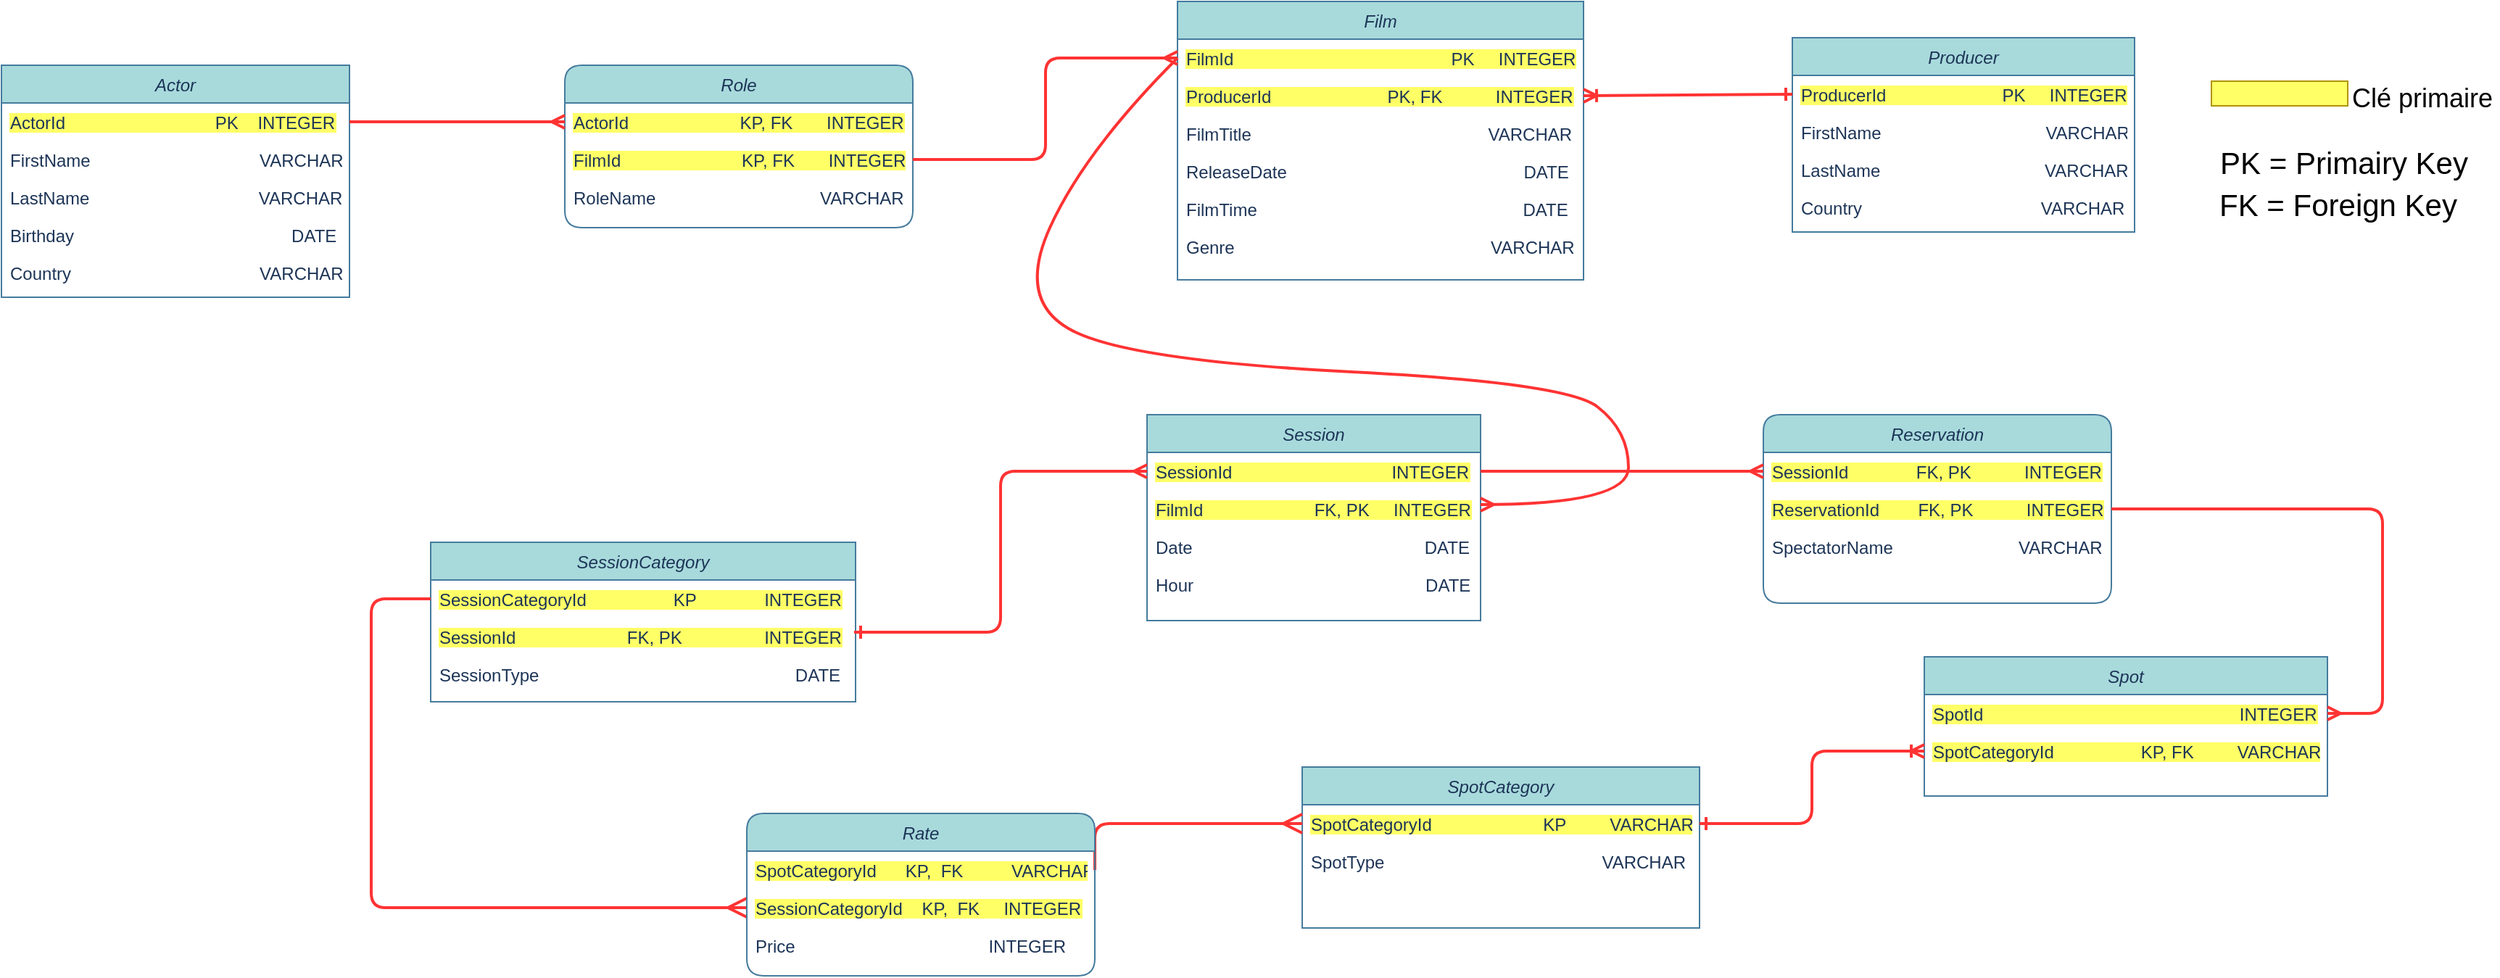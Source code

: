<mxfile>
    <diagram id="C5RBs43oDa-KdzZeNtuy" name="Page-1">
        <mxGraphModel dx="3320" dy="638" grid="0" gridSize="10" guides="1" tooltips="1" connect="1" arrows="1" fold="1" page="0" pageScale="1" pageWidth="827" pageHeight="1169" background="#ffffff" math="0" shadow="0">
            <root>
                <mxCell id="WIyWlLk6GJQsqaUBKTNV-0"/>
                <mxCell id="WIyWlLk6GJQsqaUBKTNV-1" parent="WIyWlLk6GJQsqaUBKTNV-0"/>
                <mxCell id="zkfFHV4jXpPFQw0GAbJ--0" value="Actor" style="swimlane;fontStyle=2;align=center;verticalAlign=top;childLayout=stackLayout;horizontal=1;startSize=26;horizontalStack=0;resizeParent=1;resizeLast=0;collapsible=1;marginBottom=0;rounded=0;shadow=0;strokeWidth=1;fillColor=#A8DADC;strokeColor=#457B9D;fontColor=#1D3557;" parent="WIyWlLk6GJQsqaUBKTNV-1" vertex="1">
                    <mxGeometry x="-812" y="86" width="240" height="160" as="geometry">
                        <mxRectangle x="230" y="140" width="160" height="26" as="alternateBounds"/>
                    </mxGeometry>
                </mxCell>
                <mxCell id="zkfFHV4jXpPFQw0GAbJ--1" value="ActorId                               PK    INTEGER" style="text;align=left;verticalAlign=top;spacingLeft=4;spacingRight=4;overflow=hidden;rotatable=0;points=[[0,0.5],[1,0.5]];portConstraint=eastwest;fontColor=#1D3557;labelBackgroundColor=#FFFF66;" parent="zkfFHV4jXpPFQw0GAbJ--0" vertex="1">
                    <mxGeometry y="26" width="240" height="26" as="geometry"/>
                </mxCell>
                <mxCell id="zkfFHV4jXpPFQw0GAbJ--2" value="FirstName                                   VARCHAR        " style="text;align=left;verticalAlign=top;spacingLeft=4;spacingRight=4;overflow=hidden;rotatable=0;points=[[0,0.5],[1,0.5]];portConstraint=eastwest;rounded=0;shadow=0;html=0;fontColor=#1D3557;" parent="zkfFHV4jXpPFQw0GAbJ--0" vertex="1">
                    <mxGeometry y="52" width="240" height="26" as="geometry"/>
                </mxCell>
                <mxCell id="zkfFHV4jXpPFQw0GAbJ--3" value="LastName                                   VARCHAR&#10;    " style="text;align=left;verticalAlign=top;spacingLeft=4;spacingRight=4;overflow=hidden;rotatable=0;points=[[0,0.5],[1,0.5]];portConstraint=eastwest;rounded=0;shadow=0;html=0;fontColor=#1D3557;" parent="zkfFHV4jXpPFQw0GAbJ--0" vertex="1">
                    <mxGeometry y="78" width="240" height="26" as="geometry"/>
                </mxCell>
                <mxCell id="33" value="Birthday                                             DATE&#10;    " style="text;align=left;verticalAlign=top;spacingLeft=4;spacingRight=4;overflow=hidden;rotatable=0;points=[[0,0.5],[1,0.5]];portConstraint=eastwest;rounded=0;shadow=0;html=0;fontColor=#1D3557;" parent="zkfFHV4jXpPFQw0GAbJ--0" vertex="1">
                    <mxGeometry y="104" width="240" height="26" as="geometry"/>
                </mxCell>
                <mxCell id="34" value="Country                                       VARCHAR&#10;    " style="text;align=left;verticalAlign=top;spacingLeft=4;spacingRight=4;overflow=hidden;rotatable=0;points=[[0,0.5],[1,0.5]];portConstraint=eastwest;rounded=0;shadow=0;html=0;fontColor=#1D3557;" parent="zkfFHV4jXpPFQw0GAbJ--0" vertex="1">
                    <mxGeometry y="130" width="240" height="26" as="geometry"/>
                </mxCell>
                <mxCell id="m7i6g0grJaD8s1bZtLf1-5" value="Film" style="swimlane;fontStyle=2;align=center;verticalAlign=top;childLayout=stackLayout;horizontal=1;startSize=26;horizontalStack=0;resizeParent=1;resizeLast=0;collapsible=1;marginBottom=0;rounded=0;shadow=0;strokeWidth=1;fillColor=#A8DADC;strokeColor=#457B9D;fontColor=#1D3557;" parent="WIyWlLk6GJQsqaUBKTNV-1" vertex="1">
                    <mxGeometry x="-1" y="42" width="280" height="192" as="geometry">
                        <mxRectangle x="230" y="140" width="160" height="26" as="alternateBounds"/>
                    </mxGeometry>
                </mxCell>
                <mxCell id="m7i6g0grJaD8s1bZtLf1-6" value="FilmId                                             PK     INTEGER" style="text;align=left;verticalAlign=top;spacingLeft=4;spacingRight=4;overflow=hidden;rotatable=0;points=[[0,0.5],[1,0.5]];portConstraint=eastwest;fontColor=#1D3557;labelBackgroundColor=#FFFF66;" parent="m7i6g0grJaD8s1bZtLf1-5" vertex="1">
                    <mxGeometry y="26" width="280" height="26" as="geometry"/>
                </mxCell>
                <mxCell id="84" value="ProducerId                        PK, FK           INTEGER" style="text;align=left;verticalAlign=top;spacingLeft=4;spacingRight=4;overflow=hidden;rotatable=0;points=[[0,0.5],[1,0.5]];portConstraint=eastwest;fontColor=#1D3557;labelBackgroundColor=#FFFF66;" parent="m7i6g0grJaD8s1bZtLf1-5" vertex="1">
                    <mxGeometry y="52" width="280" height="26" as="geometry"/>
                </mxCell>
                <mxCell id="m7i6g0grJaD8s1bZtLf1-7" value="FilmTitle                                                 VARCHAR        " style="text;align=left;verticalAlign=top;spacingLeft=4;spacingRight=4;overflow=hidden;rotatable=0;points=[[0,0.5],[1,0.5]];portConstraint=eastwest;rounded=0;shadow=0;html=0;fontColor=#1D3557;" parent="m7i6g0grJaD8s1bZtLf1-5" vertex="1">
                    <mxGeometry y="78" width="280" height="26" as="geometry"/>
                </mxCell>
                <mxCell id="m7i6g0grJaD8s1bZtLf1-8" value="ReleaseDate                                                 DATE&#10;    " style="text;align=left;verticalAlign=top;spacingLeft=4;spacingRight=4;overflow=hidden;rotatable=0;points=[[0,0.5],[1,0.5]];portConstraint=eastwest;rounded=0;shadow=0;html=0;fontColor=#1D3557;" parent="m7i6g0grJaD8s1bZtLf1-5" vertex="1">
                    <mxGeometry y="104" width="280" height="26" as="geometry"/>
                </mxCell>
                <mxCell id="27" value="FilmTime                                                       DATE&#10;    " style="text;align=left;verticalAlign=top;spacingLeft=4;spacingRight=4;overflow=hidden;rotatable=0;points=[[0,0.5],[1,0.5]];portConstraint=eastwest;rounded=0;shadow=0;html=0;fontColor=#1D3557;" parent="m7i6g0grJaD8s1bZtLf1-5" vertex="1">
                    <mxGeometry y="130" width="280" height="26" as="geometry"/>
                </mxCell>
                <mxCell id="102" value="Genre                                                     VARCHAR&#10;    " style="text;align=left;verticalAlign=top;spacingLeft=4;spacingRight=4;overflow=hidden;rotatable=0;points=[[0,0.5],[1,0.5]];portConstraint=eastwest;rounded=0;shadow=0;html=0;fontColor=#1D3557;" parent="m7i6g0grJaD8s1bZtLf1-5" vertex="1">
                    <mxGeometry y="156" width="280" height="31" as="geometry"/>
                </mxCell>
                <mxCell id="m7i6g0grJaD8s1bZtLf1-12" value="Producer" style="swimlane;fontStyle=2;align=center;verticalAlign=top;childLayout=stackLayout;horizontal=1;startSize=26;horizontalStack=0;resizeParent=1;resizeLast=0;collapsible=1;marginBottom=0;rounded=0;shadow=0;strokeWidth=1;fillColor=#A8DADC;strokeColor=#457B9D;fontColor=#1D3557;" parent="WIyWlLk6GJQsqaUBKTNV-1" vertex="1">
                    <mxGeometry x="423" y="67" width="236" height="134" as="geometry">
                        <mxRectangle x="230" y="140" width="160" height="26" as="alternateBounds"/>
                    </mxGeometry>
                </mxCell>
                <mxCell id="m7i6g0grJaD8s1bZtLf1-13" value="ProducerId                        PK     INTEGER" style="text;align=left;verticalAlign=top;spacingLeft=4;spacingRight=4;overflow=hidden;rotatable=0;points=[[0,0.5],[1,0.5]];portConstraint=eastwest;fontColor=#1D3557;labelBackgroundColor=#FFFF66;" parent="m7i6g0grJaD8s1bZtLf1-12" vertex="1">
                    <mxGeometry y="26" width="236" height="26" as="geometry"/>
                </mxCell>
                <mxCell id="m7i6g0grJaD8s1bZtLf1-14" value="FirstName                                  VARCHAR" style="text;align=left;verticalAlign=top;spacingLeft=4;spacingRight=4;overflow=hidden;rotatable=0;points=[[0,0.5],[1,0.5]];portConstraint=eastwest;rounded=0;shadow=0;html=0;fontColor=#1D3557;" parent="m7i6g0grJaD8s1bZtLf1-12" vertex="1">
                    <mxGeometry y="52" width="236" height="26" as="geometry"/>
                </mxCell>
                <mxCell id="m7i6g0grJaD8s1bZtLf1-15" value="LastName                                  VARCHAR&#10;    " style="text;align=left;verticalAlign=top;spacingLeft=4;spacingRight=4;overflow=hidden;rotatable=0;points=[[0,0.5],[1,0.5]];portConstraint=eastwest;rounded=0;shadow=0;html=0;fontColor=#1D3557;" parent="m7i6g0grJaD8s1bZtLf1-12" vertex="1">
                    <mxGeometry y="78" width="236" height="26" as="geometry"/>
                </mxCell>
                <mxCell id="31" value="Country                                     VARCHAR&#10;    " style="text;align=left;verticalAlign=top;spacingLeft=4;spacingRight=4;overflow=hidden;rotatable=0;points=[[0,0.5],[1,0.5]];portConstraint=eastwest;rounded=0;shadow=0;html=0;fontColor=#1D3557;" parent="m7i6g0grJaD8s1bZtLf1-12" vertex="1">
                    <mxGeometry y="104" width="236" height="26" as="geometry"/>
                </mxCell>
                <mxCell id="m7i6g0grJaD8s1bZtLf1-20" value="" style="endArrow=ERoneToMany;endFill=0;shadow=0;strokeWidth=2;rounded=0;edgeStyle=elbowEdgeStyle;elbow=vertical;exitX=0;exitY=0.5;exitDx=0;exitDy=0;fontColor=#1D3557;labelBackgroundColor=#F1FAEE;entryX=1;entryY=0.5;entryDx=0;entryDy=0;strokeColor=#FF3333;startArrow=ERone;startFill=0;" parent="WIyWlLk6GJQsqaUBKTNV-1" source="m7i6g0grJaD8s1bZtLf1-13" target="84" edge="1">
                    <mxGeometry width="160" relative="1" as="geometry">
                        <mxPoint x="390" y="110" as="sourcePoint"/>
                        <mxPoint x="298" y="103" as="targetPoint"/>
                        <Array as="points">
                            <mxPoint x="364" y="107"/>
                            <mxPoint x="280" y="114.5"/>
                        </Array>
                    </mxGeometry>
                </mxCell>
                <mxCell id="m7i6g0grJaD8s1bZtLf1-30" value="" style="edgeStyle=orthogonalEdgeStyle;rounded=0;orthogonalLoop=1;jettySize=auto;html=1;exitX=0.5;exitY=0;exitDx=0;exitDy=0;entryX=0.5;entryY=0;entryDx=0;entryDy=0;strokeColor=#457B9D;fontColor=#1D3557;labelBackgroundColor=#F1FAEE;" parent="WIyWlLk6GJQsqaUBKTNV-1" source="m7i6g0grJaD8s1bZtLf1-23" target="m7i6g0grJaD8s1bZtLf1-23" edge="1">
                    <mxGeometry relative="1" as="geometry"/>
                </mxCell>
                <mxCell id="m7i6g0grJaD8s1bZtLf1-23" value="Session" style="swimlane;fontStyle=2;align=center;verticalAlign=top;childLayout=stackLayout;horizontal=1;startSize=26;horizontalStack=0;resizeParent=1;resizeLast=0;collapsible=1;marginBottom=0;rounded=0;shadow=0;strokeWidth=1;fillColor=#A8DADC;strokeColor=#457B9D;fontColor=#1D3557;" parent="WIyWlLk6GJQsqaUBKTNV-1" vertex="1">
                    <mxGeometry x="-22" y="327" width="230" height="142" as="geometry">
                        <mxRectangle x="230" y="140" width="160" height="26" as="alternateBounds"/>
                    </mxGeometry>
                </mxCell>
                <mxCell id="m7i6g0grJaD8s1bZtLf1-24" value="SessionId                                 INTEGER" style="text;align=left;verticalAlign=top;spacingLeft=4;spacingRight=4;overflow=hidden;rotatable=0;points=[[0,0.5],[1,0.5]];portConstraint=eastwest;fontColor=#1D3557;labelBackgroundColor=#FFFF66;" parent="m7i6g0grJaD8s1bZtLf1-23" vertex="1">
                    <mxGeometry y="26" width="230" height="26" as="geometry"/>
                </mxCell>
                <mxCell id="89" value="FilmId                       FK, PK     INTEGER" style="text;align=left;verticalAlign=top;spacingLeft=4;spacingRight=4;overflow=hidden;rotatable=0;points=[[0,0.5],[1,0.5]];portConstraint=eastwest;fontColor=#1D3557;labelBackgroundColor=#FFFF66;" parent="m7i6g0grJaD8s1bZtLf1-23" vertex="1">
                    <mxGeometry y="52" width="230" height="26" as="geometry"/>
                </mxCell>
                <mxCell id="m7i6g0grJaD8s1bZtLf1-25" value="Date                                                DATE        " style="text;align=left;verticalAlign=top;spacingLeft=4;spacingRight=4;overflow=hidden;rotatable=0;points=[[0,0.5],[1,0.5]];portConstraint=eastwest;rounded=0;shadow=0;html=0;fontColor=#1D3557;" parent="m7i6g0grJaD8s1bZtLf1-23" vertex="1">
                    <mxGeometry y="78" width="230" height="26" as="geometry"/>
                </mxCell>
                <mxCell id="m7i6g0grJaD8s1bZtLf1-26" value="Hour                                                DATE" style="text;align=left;verticalAlign=top;spacingLeft=4;spacingRight=4;overflow=hidden;rotatable=0;points=[[0,0.5],[1,0.5]];portConstraint=eastwest;rounded=0;shadow=0;html=0;fontColor=#1D3557;" parent="m7i6g0grJaD8s1bZtLf1-23" vertex="1">
                    <mxGeometry y="104" width="230" height="26" as="geometry"/>
                </mxCell>
                <mxCell id="0" value="" style="edgeStyle=orthogonalEdgeStyle;rounded=0;orthogonalLoop=1;jettySize=auto;html=1;exitX=0.5;exitY=0;exitDx=0;exitDy=0;entryX=0.5;entryY=0;entryDx=0;entryDy=0;strokeColor=#457B9D;fontColor=#1D3557;labelBackgroundColor=#F1FAEE;" parent="WIyWlLk6GJQsqaUBKTNV-1" edge="1">
                    <mxGeometry relative="1" as="geometry">
                        <mxPoint x="601" y="332" as="sourcePoint"/>
                        <mxPoint x="601" y="332" as="targetPoint"/>
                    </mxGeometry>
                </mxCell>
                <mxCell id="6" value="" style="edgeStyle=orthogonalEdgeStyle;rounded=0;orthogonalLoop=1;jettySize=auto;html=1;exitX=0.5;exitY=0;exitDx=0;exitDy=0;entryX=0.5;entryY=0;entryDx=0;entryDy=0;strokeColor=#457B9D;fontColor=#1D3557;labelBackgroundColor=#F1FAEE;" parent="WIyWlLk6GJQsqaUBKTNV-1" source="7" target="7" edge="1">
                    <mxGeometry relative="1" as="geometry"/>
                </mxCell>
                <mxCell id="7" value="Spot" style="swimlane;fontStyle=2;align=center;verticalAlign=top;childLayout=stackLayout;horizontal=1;startSize=26;horizontalStack=0;resizeParent=1;resizeLast=0;collapsible=1;marginBottom=0;rounded=0;shadow=0;strokeWidth=1;fillColor=#A8DADC;strokeColor=#457B9D;fontColor=#1D3557;" parent="WIyWlLk6GJQsqaUBKTNV-1" vertex="1">
                    <mxGeometry x="514" y="494" width="278" height="96" as="geometry">
                        <mxRectangle x="230" y="140" width="160" height="26" as="alternateBounds"/>
                    </mxGeometry>
                </mxCell>
                <mxCell id="8" value="SpotId                                                     INTEGER" style="text;align=left;verticalAlign=top;spacingLeft=4;spacingRight=4;overflow=hidden;rotatable=0;points=[[0,0.5],[1,0.5]];portConstraint=eastwest;fontColor=#1D3557;labelBackgroundColor=#FFFF66;" parent="7" vertex="1">
                    <mxGeometry y="26" width="278" height="26" as="geometry"/>
                </mxCell>
                <mxCell id="96" value="SpotCategoryId                  KP, FK         VARCHAR" style="text;align=left;verticalAlign=top;spacingLeft=4;spacingRight=4;overflow=hidden;rotatable=0;points=[[0,0.5],[1,0.5]];portConstraint=eastwest;fontColor=#1D3557;labelBackgroundColor=#FFFF66;" parent="7" vertex="1">
                    <mxGeometry y="52" width="278" height="26" as="geometry"/>
                </mxCell>
                <mxCell id="12" value="" style="edgeStyle=orthogonalEdgeStyle;rounded=0;orthogonalLoop=1;jettySize=auto;html=1;exitX=0.5;exitY=0;exitDx=0;exitDy=0;entryX=0.5;entryY=0;entryDx=0;entryDy=0;strokeColor=#457B9D;fontColor=#1D3557;labelBackgroundColor=#F1FAEE;" parent="WIyWlLk6GJQsqaUBKTNV-1" source="13" target="13" edge="1">
                    <mxGeometry relative="1" as="geometry"/>
                </mxCell>
                <mxCell id="13" value="SpotCategory" style="swimlane;fontStyle=2;align=center;verticalAlign=top;childLayout=stackLayout;horizontal=1;startSize=26;horizontalStack=0;resizeParent=1;resizeLast=0;collapsible=1;marginBottom=0;rounded=0;shadow=0;strokeWidth=1;fillColor=#A8DADC;strokeColor=#457B9D;fontColor=#1D3557;" parent="WIyWlLk6GJQsqaUBKTNV-1" vertex="1">
                    <mxGeometry x="85" y="570" width="274" height="111" as="geometry">
                        <mxRectangle x="230" y="140" width="160" height="26" as="alternateBounds"/>
                    </mxGeometry>
                </mxCell>
                <mxCell id="14" value="SpotCategoryId                       KP         VARCHAR" style="text;align=left;verticalAlign=top;spacingLeft=4;spacingRight=4;overflow=hidden;rotatable=0;points=[[0,0.5],[1,0.5]];portConstraint=eastwest;fontColor=#1D3557;labelBackgroundColor=#FFFF66;" parent="13" vertex="1">
                    <mxGeometry y="26" width="274" height="26" as="geometry"/>
                </mxCell>
                <mxCell id="15" value="SpotType                                             VARCHAR" style="text;align=left;verticalAlign=top;spacingLeft=4;spacingRight=4;overflow=hidden;rotatable=0;points=[[0,0.5],[1,0.5]];portConstraint=eastwest;rounded=0;shadow=0;html=0;fontColor=#1D3557;" parent="13" vertex="1">
                    <mxGeometry y="52" width="274" height="26" as="geometry"/>
                </mxCell>
                <mxCell id="17" value="" style="edgeStyle=orthogonalEdgeStyle;rounded=0;orthogonalLoop=1;jettySize=auto;html=1;exitX=0.5;exitY=0;exitDx=0;exitDy=0;entryX=0.5;entryY=0;entryDx=0;entryDy=0;strokeColor=#457B9D;fontColor=#1D3557;labelBackgroundColor=#F1FAEE;" parent="WIyWlLk6GJQsqaUBKTNV-1" edge="1">
                    <mxGeometry relative="1" as="geometry">
                        <mxPoint x="106" y="342" as="sourcePoint"/>
                        <mxPoint x="106" y="342" as="targetPoint"/>
                    </mxGeometry>
                </mxCell>
                <mxCell id="18" value="" style="edgeStyle=orthogonalEdgeStyle;rounded=0;orthogonalLoop=1;jettySize=auto;html=1;exitX=0.5;exitY=0;exitDx=0;exitDy=0;entryX=0.5;entryY=0;entryDx=0;entryDy=0;strokeColor=#457B9D;fontColor=#1D3557;labelBackgroundColor=#F1FAEE;" parent="WIyWlLk6GJQsqaUBKTNV-1" source="19" target="19" edge="1">
                    <mxGeometry relative="1" as="geometry"/>
                </mxCell>
                <mxCell id="19" value="SessionCategory" style="swimlane;fontStyle=2;align=center;verticalAlign=top;childLayout=stackLayout;horizontal=1;startSize=26;horizontalStack=0;resizeParent=1;resizeLast=0;collapsible=1;marginBottom=0;rounded=0;shadow=0;strokeWidth=1;fillColor=#A8DADC;strokeColor=#457B9D;fontColor=#1D3557;" parent="WIyWlLk6GJQsqaUBKTNV-1" vertex="1">
                    <mxGeometry x="-516" y="415" width="293" height="110" as="geometry">
                        <mxRectangle x="230" y="140" width="160" height="26" as="alternateBounds"/>
                    </mxGeometry>
                </mxCell>
                <mxCell id="20" value="SessionCategoryId                  KP              INTEGER" style="text;align=left;verticalAlign=top;spacingLeft=4;spacingRight=4;overflow=hidden;rotatable=0;points=[[0,0.5],[1,0.5]];portConstraint=eastwest;fontColor=#1D3557;labelBackgroundColor=#FFFF66;" parent="19" vertex="1">
                    <mxGeometry y="26" width="293" height="26" as="geometry"/>
                </mxCell>
                <mxCell id="93" value="SessionId                       FK, PK                 INTEGER" style="text;align=left;verticalAlign=top;spacingLeft=4;spacingRight=4;overflow=hidden;rotatable=0;points=[[0,0.5],[1,0.5]];portConstraint=eastwest;fontColor=#1D3557;labelBackgroundColor=#FFFF66;" parent="19" vertex="1">
                    <mxGeometry y="52" width="293" height="26" as="geometry"/>
                </mxCell>
                <mxCell id="22" value="SessionType                                                     DATE" style="text;align=left;verticalAlign=top;spacingLeft=4;spacingRight=4;overflow=hidden;rotatable=0;points=[[0,0.5],[1,0.5]];portConstraint=eastwest;rounded=0;shadow=0;html=0;fontColor=#1D3557;" parent="19" vertex="1">
                    <mxGeometry y="78" width="293" height="26" as="geometry"/>
                </mxCell>
                <mxCell id="23" value="" style="edgeStyle=orthogonalEdgeStyle;rounded=0;orthogonalLoop=1;jettySize=auto;html=1;exitX=0.5;exitY=0;exitDx=0;exitDy=0;entryX=0.5;entryY=0;entryDx=0;entryDy=0;strokeColor=#457B9D;fontColor=#1D3557;labelBackgroundColor=#F1FAEE;" parent="WIyWlLk6GJQsqaUBKTNV-1" edge="1">
                    <mxGeometry relative="1" as="geometry">
                        <mxPoint x="116" y="352" as="sourcePoint"/>
                        <mxPoint x="116" y="352" as="targetPoint"/>
                    </mxGeometry>
                </mxCell>
                <mxCell id="36" value="" style="whiteSpace=wrap;html=1;labelBackgroundColor=#FFFF66;fontColor=#000000;strokeColor=#B09500;fillColor=#FFFF66;" parent="WIyWlLk6GJQsqaUBKTNV-1" vertex="1">
                    <mxGeometry x="712" y="97" width="94" height="17" as="geometry"/>
                </mxCell>
                <mxCell id="37" value="&lt;font style=&quot;font-size: 18px&quot;&gt;Clé primaire&lt;/font&gt;" style="text;html=1;align=center;verticalAlign=middle;resizable=0;points=[];autosize=1;strokeColor=none;fontColor=#000000;" parent="WIyWlLk6GJQsqaUBKTNV-1" vertex="1">
                    <mxGeometry x="803" y="99.5" width="107" height="19" as="geometry"/>
                </mxCell>
                <mxCell id="61" value="" style="endArrow=ERmany;endSize=10;endFill=0;shadow=0;strokeWidth=2;rounded=1;edgeStyle=elbowEdgeStyle;elbow=vertical;fontColor=#1D3557;labelBackgroundColor=#F1FAEE;startArrow=none;startFill=0;exitX=0;exitY=0.5;exitDx=0;exitDy=0;entryX=0;entryY=0.5;entryDx=0;entryDy=0;fillColor=#e51400;strokeColor=#FF3333;" parent="WIyWlLk6GJQsqaUBKTNV-1" source="20" target="83" edge="1">
                    <mxGeometry width="160" relative="1" as="geometry">
                        <mxPoint x="-358" y="530" as="sourcePoint"/>
                        <mxPoint x="-353" y="649" as="targetPoint"/>
                        <Array as="points">
                            <mxPoint x="-557" y="646"/>
                            <mxPoint x="-222.5" y="592"/>
                            <mxPoint x="-322.5" y="633"/>
                            <mxPoint x="-352.5" y="616.5"/>
                        </Array>
                    </mxGeometry>
                </mxCell>
                <mxCell id="64" value="" style="endArrow=ERmany;endSize=10;endFill=0;shadow=0;strokeWidth=2;rounded=1;edgeStyle=elbowEdgeStyle;elbow=vertical;fontColor=#1D3557;labelBackgroundColor=#F1FAEE;startArrow=none;startFill=0;entryX=0;entryY=0.5;entryDx=0;entryDy=0;exitX=1;exitY=0.5;exitDx=0;exitDy=0;fillColor=#e51400;strokeColor=#FF3333;" parent="WIyWlLk6GJQsqaUBKTNV-1" source="82" target="14" edge="1">
                    <mxGeometry width="160" relative="1" as="geometry">
                        <mxPoint x="-5" y="646" as="sourcePoint"/>
                        <mxPoint x="-14" y="589" as="targetPoint"/>
                        <Array as="points">
                            <mxPoint x="40" y="609"/>
                            <mxPoint x="-32.43" y="640.32"/>
                            <mxPoint x="-62.43" y="623.82"/>
                        </Array>
                    </mxGeometry>
                </mxCell>
                <mxCell id="66" value="Role" style="swimlane;fontStyle=2;align=center;verticalAlign=top;childLayout=stackLayout;horizontal=1;startSize=26;horizontalStack=0;resizeParent=1;resizeLast=0;collapsible=1;marginBottom=0;rounded=1;shadow=0;strokeWidth=1;fillColor=#A8DADC;strokeColor=#457B9D;fontColor=#1D3557;" parent="WIyWlLk6GJQsqaUBKTNV-1" vertex="1">
                    <mxGeometry x="-423.5" y="86" width="240" height="112" as="geometry">
                        <mxRectangle x="230" y="140" width="160" height="26" as="alternateBounds"/>
                    </mxGeometry>
                </mxCell>
                <mxCell id="67" value="ActorId                       KP, FK       INTEGER" style="text;align=left;verticalAlign=top;spacingLeft=4;spacingRight=4;overflow=hidden;rotatable=0;points=[[0,0.5],[1,0.5]];portConstraint=eastwest;fontColor=#1D3557;labelBackgroundColor=#FFFF66;" parent="66" vertex="1">
                    <mxGeometry y="26" width="240" height="26" as="geometry"/>
                </mxCell>
                <mxCell id="73" value="FilmId                         KP, FK       INTEGER" style="text;align=left;verticalAlign=top;spacingLeft=4;spacingRight=4;overflow=hidden;rotatable=0;points=[[0,0.5],[1,0.5]];portConstraint=eastwest;fontColor=#1D3557;labelBackgroundColor=#FFFF66;" parent="66" vertex="1">
                    <mxGeometry y="52" width="240" height="26" as="geometry"/>
                </mxCell>
                <mxCell id="68" value="RoleName                                  VARCHAR        " style="text;align=left;verticalAlign=top;spacingLeft=4;spacingRight=4;overflow=hidden;rotatable=0;points=[[0,0.5],[1,0.5]];portConstraint=eastwest;rounded=0;shadow=0;html=0;fontColor=#1D3557;" parent="66" vertex="1">
                    <mxGeometry y="78" width="240" height="26" as="geometry"/>
                </mxCell>
                <mxCell id="74" value="Rate" style="swimlane;fontStyle=2;align=center;verticalAlign=top;childLayout=stackLayout;horizontal=1;startSize=26;horizontalStack=0;resizeParent=1;resizeLast=0;collapsible=1;marginBottom=0;rounded=1;shadow=0;strokeWidth=1;fillColor=#A8DADC;strokeColor=#457B9D;fontColor=#1D3557;" parent="WIyWlLk6GJQsqaUBKTNV-1" vertex="1">
                    <mxGeometry x="-298" y="602" width="240" height="112" as="geometry">
                        <mxRectangle x="230" y="140" width="160" height="26" as="alternateBounds"/>
                    </mxGeometry>
                </mxCell>
                <mxCell id="82" value="SpotCategoryId      KP,  FK          VARCHAR" style="text;align=left;verticalAlign=top;spacingLeft=4;spacingRight=4;overflow=hidden;rotatable=0;points=[[0,0.5],[1,0.5]];portConstraint=eastwest;fontColor=#1D3557;labelBackgroundColor=#FFFF66;" parent="74" vertex="1">
                    <mxGeometry y="26" width="240" height="26" as="geometry"/>
                </mxCell>
                <mxCell id="83" value="SessionCategoryId    KP,  FK     INTEGER" style="text;align=left;verticalAlign=top;spacingLeft=4;spacingRight=4;overflow=hidden;rotatable=0;points=[[0,0.5],[1,0.5]];portConstraint=eastwest;fontColor=#1D3557;labelBackgroundColor=#FFFF66;" parent="74" vertex="1">
                    <mxGeometry y="52" width="240" height="26" as="geometry"/>
                </mxCell>
                <mxCell id="77" value="Price                                        INTEGER" style="text;align=left;verticalAlign=top;spacingLeft=4;spacingRight=4;overflow=hidden;rotatable=0;points=[[0,0.5],[1,0.5]];portConstraint=eastwest;rounded=0;shadow=0;html=0;fontColor=#1D3557;" parent="74" vertex="1">
                    <mxGeometry y="78" width="240" height="26" as="geometry"/>
                </mxCell>
                <mxCell id="78" value="Reservation" style="swimlane;fontStyle=2;align=center;verticalAlign=top;childLayout=stackLayout;horizontal=1;startSize=26;horizontalStack=0;resizeParent=1;resizeLast=0;collapsible=1;marginBottom=0;rounded=1;shadow=0;strokeWidth=1;fillColor=#A8DADC;strokeColor=#457B9D;fontColor=#1D3557;" parent="WIyWlLk6GJQsqaUBKTNV-1" vertex="1">
                    <mxGeometry x="403" y="327" width="240" height="130" as="geometry">
                        <mxRectangle x="230" y="140" width="160" height="26" as="alternateBounds"/>
                    </mxGeometry>
                </mxCell>
                <mxCell id="99" value="SessionId              FK, PK           INTEGER" style="text;align=left;verticalAlign=top;spacingLeft=4;spacingRight=4;overflow=hidden;rotatable=0;points=[[0,0.5],[1,0.5]];portConstraint=eastwest;fontColor=#1D3557;labelBackgroundColor=#FFFF66;" parent="78" vertex="1">
                    <mxGeometry y="26" width="240" height="26" as="geometry"/>
                </mxCell>
                <mxCell id="98" value="ReservationId        FK, PK           INTEGER" style="text;align=left;verticalAlign=top;spacingLeft=4;spacingRight=4;overflow=hidden;rotatable=0;points=[[0,0.5],[1,0.5]];portConstraint=eastwest;fontColor=#1D3557;labelBackgroundColor=#FFFF66;" parent="78" vertex="1">
                    <mxGeometry y="52" width="240" height="26" as="geometry"/>
                </mxCell>
                <mxCell id="81" value="SpectatorName                          VARCHAR" style="text;align=left;verticalAlign=top;spacingLeft=4;spacingRight=4;overflow=hidden;rotatable=0;points=[[0,0.5],[1,0.5]];portConstraint=eastwest;rounded=0;shadow=0;html=0;fontColor=#1D3557;" parent="78" vertex="1">
                    <mxGeometry y="78" width="240" height="26" as="geometry"/>
                </mxCell>
                <mxCell id="85" value="&lt;span style=&quot;color: rgb(0 , 0 , 0) ; font-size: 21px&quot;&gt;PK = Primairy Key&lt;/span&gt;" style="text;html=1;align=center;verticalAlign=middle;resizable=0;points=[];autosize=1;strokeColor=none;" parent="WIyWlLk6GJQsqaUBKTNV-1" vertex="1">
                    <mxGeometry x="712" y="143" width="181" height="20" as="geometry"/>
                </mxCell>
                <mxCell id="87" value="&lt;span style=&quot;color: rgb(0 , 0 , 0) ; font-size: 21px&quot;&gt;FK = Foreign Key&lt;/span&gt;" style="text;html=1;align=center;verticalAlign=middle;resizable=0;points=[];autosize=1;strokeColor=none;" parent="WIyWlLk6GJQsqaUBKTNV-1" vertex="1">
                    <mxGeometry x="712" y="172" width="174" height="20" as="geometry"/>
                </mxCell>
                <mxCell id="90" value="" style="curved=1;endArrow=ERmany;html=1;strokeColor=#FF3333;strokeWidth=2;entryX=1;entryY=0.385;entryDx=0;entryDy=0;exitX=0;exitY=0.5;exitDx=0;exitDy=0;endFill=0;entryPerimeter=0;" parent="WIyWlLk6GJQsqaUBKTNV-1" source="m7i6g0grJaD8s1bZtLf1-6" target="89" edge="1">
                    <mxGeometry width="50" height="50" relative="1" as="geometry">
                        <mxPoint x="-130" y="125" as="sourcePoint"/>
                        <mxPoint x="183" y="437" as="targetPoint"/>
                        <Array as="points">
                            <mxPoint x="-65" y="145"/>
                            <mxPoint x="-113" y="251"/>
                            <mxPoint x="-28" y="290"/>
                            <mxPoint x="267" y="305"/>
                            <mxPoint x="310" y="338"/>
                            <mxPoint x="310" y="389"/>
                        </Array>
                    </mxGeometry>
                </mxCell>
                <mxCell id="94" value="" style="edgeStyle=elbowEdgeStyle;elbow=horizontal;endArrow=ERone;html=1;strokeColor=#FF3333;strokeWidth=2;exitX=0;exitY=0.5;exitDx=0;exitDy=0;endFill=0;startArrow=ERmany;startFill=0;" parent="WIyWlLk6GJQsqaUBKTNV-1" source="m7i6g0grJaD8s1bZtLf1-24" edge="1">
                    <mxGeometry width="50" height="50" relative="1" as="geometry">
                        <mxPoint x="-64" y="467" as="sourcePoint"/>
                        <mxPoint x="-224" y="477" as="targetPoint"/>
                    </mxGeometry>
                </mxCell>
                <mxCell id="95" value="" style="edgeStyle=elbowEdgeStyle;elbow=horizontal;endArrow=ERone;html=1;strokeColor=#FF3333;strokeWidth=2;exitX=0;exitY=0.5;exitDx=0;exitDy=0;endFill=0;startArrow=ERoneToMany;startFill=0;entryX=1;entryY=0.5;entryDx=0;entryDy=0;" parent="WIyWlLk6GJQsqaUBKTNV-1" source="96" target="14" edge="1">
                    <mxGeometry width="50" height="50" relative="1" as="geometry">
                        <mxPoint x="536.88" y="602" as="sourcePoint"/>
                        <mxPoint x="366" y="610" as="targetPoint"/>
                    </mxGeometry>
                </mxCell>
                <mxCell id="100" value="" style="edgeStyle=elbowEdgeStyle;elbow=horizontal;endArrow=none;html=1;strokeColor=#FF3333;strokeWidth=2;entryX=1;entryY=0.5;entryDx=0;entryDy=0;endFill=0;startArrow=ERmany;startFill=0;" parent="WIyWlLk6GJQsqaUBKTNV-1" target="m7i6g0grJaD8s1bZtLf1-24" edge="1">
                    <mxGeometry width="50" height="50" relative="1" as="geometry">
                        <mxPoint x="403" y="366" as="sourcePoint"/>
                        <mxPoint x="127.001" y="499" as="targetPoint"/>
                    </mxGeometry>
                </mxCell>
                <mxCell id="101" value="" style="edgeStyle=elbowEdgeStyle;elbow=horizontal;endArrow=none;html=1;strokeColor=#FF3333;strokeWidth=2;exitX=1;exitY=0.5;exitDx=0;exitDy=0;endFill=0;startArrow=ERmany;startFill=0;entryX=1;entryY=0.5;entryDx=0;entryDy=0;" parent="WIyWlLk6GJQsqaUBKTNV-1" source="8" target="98" edge="1">
                    <mxGeometry width="50" height="50" relative="1" as="geometry">
                        <mxPoint x="671" y="383" as="sourcePoint"/>
                        <mxPoint x="1032" y="535" as="targetPoint"/>
                        <Array as="points">
                            <mxPoint x="830" y="525"/>
                        </Array>
                    </mxGeometry>
                </mxCell>
                <mxCell id="103" value="" style="edgeStyle=elbowEdgeStyle;elbow=horizontal;endArrow=none;html=1;strokeColor=#FF3333;strokeWidth=2;entryX=1;entryY=0.5;entryDx=0;entryDy=0;endFill=0;startArrow=ERmany;startFill=0;exitX=0;exitY=0.5;exitDx=0;exitDy=0;" parent="WIyWlLk6GJQsqaUBKTNV-1" source="m7i6g0grJaD8s1bZtLf1-6" target="73" edge="1">
                    <mxGeometry width="50" height="50" relative="1" as="geometry">
                        <mxPoint x="9" y="114" as="sourcePoint"/>
                        <mxPoint x="-186" y="114" as="targetPoint"/>
                    </mxGeometry>
                </mxCell>
                <mxCell id="104" value="" style="edgeStyle=elbowEdgeStyle;elbow=horizontal;endArrow=none;html=1;strokeColor=#FF3333;strokeWidth=2;entryX=1;entryY=0.5;entryDx=0;entryDy=0;endFill=0;startArrow=ERmany;startFill=0;exitX=0;exitY=0.5;exitDx=0;exitDy=0;" parent="WIyWlLk6GJQsqaUBKTNV-1" source="67" target="zkfFHV4jXpPFQw0GAbJ--1" edge="1">
                    <mxGeometry width="50" height="50" relative="1" as="geometry">
                        <mxPoint x="-406.5" y="135.0" as="sourcePoint"/>
                        <mxPoint x="-589" y="205.0" as="targetPoint"/>
                    </mxGeometry>
                </mxCell>
            </root>
        </mxGraphModel>
    </diagram>
</mxfile>